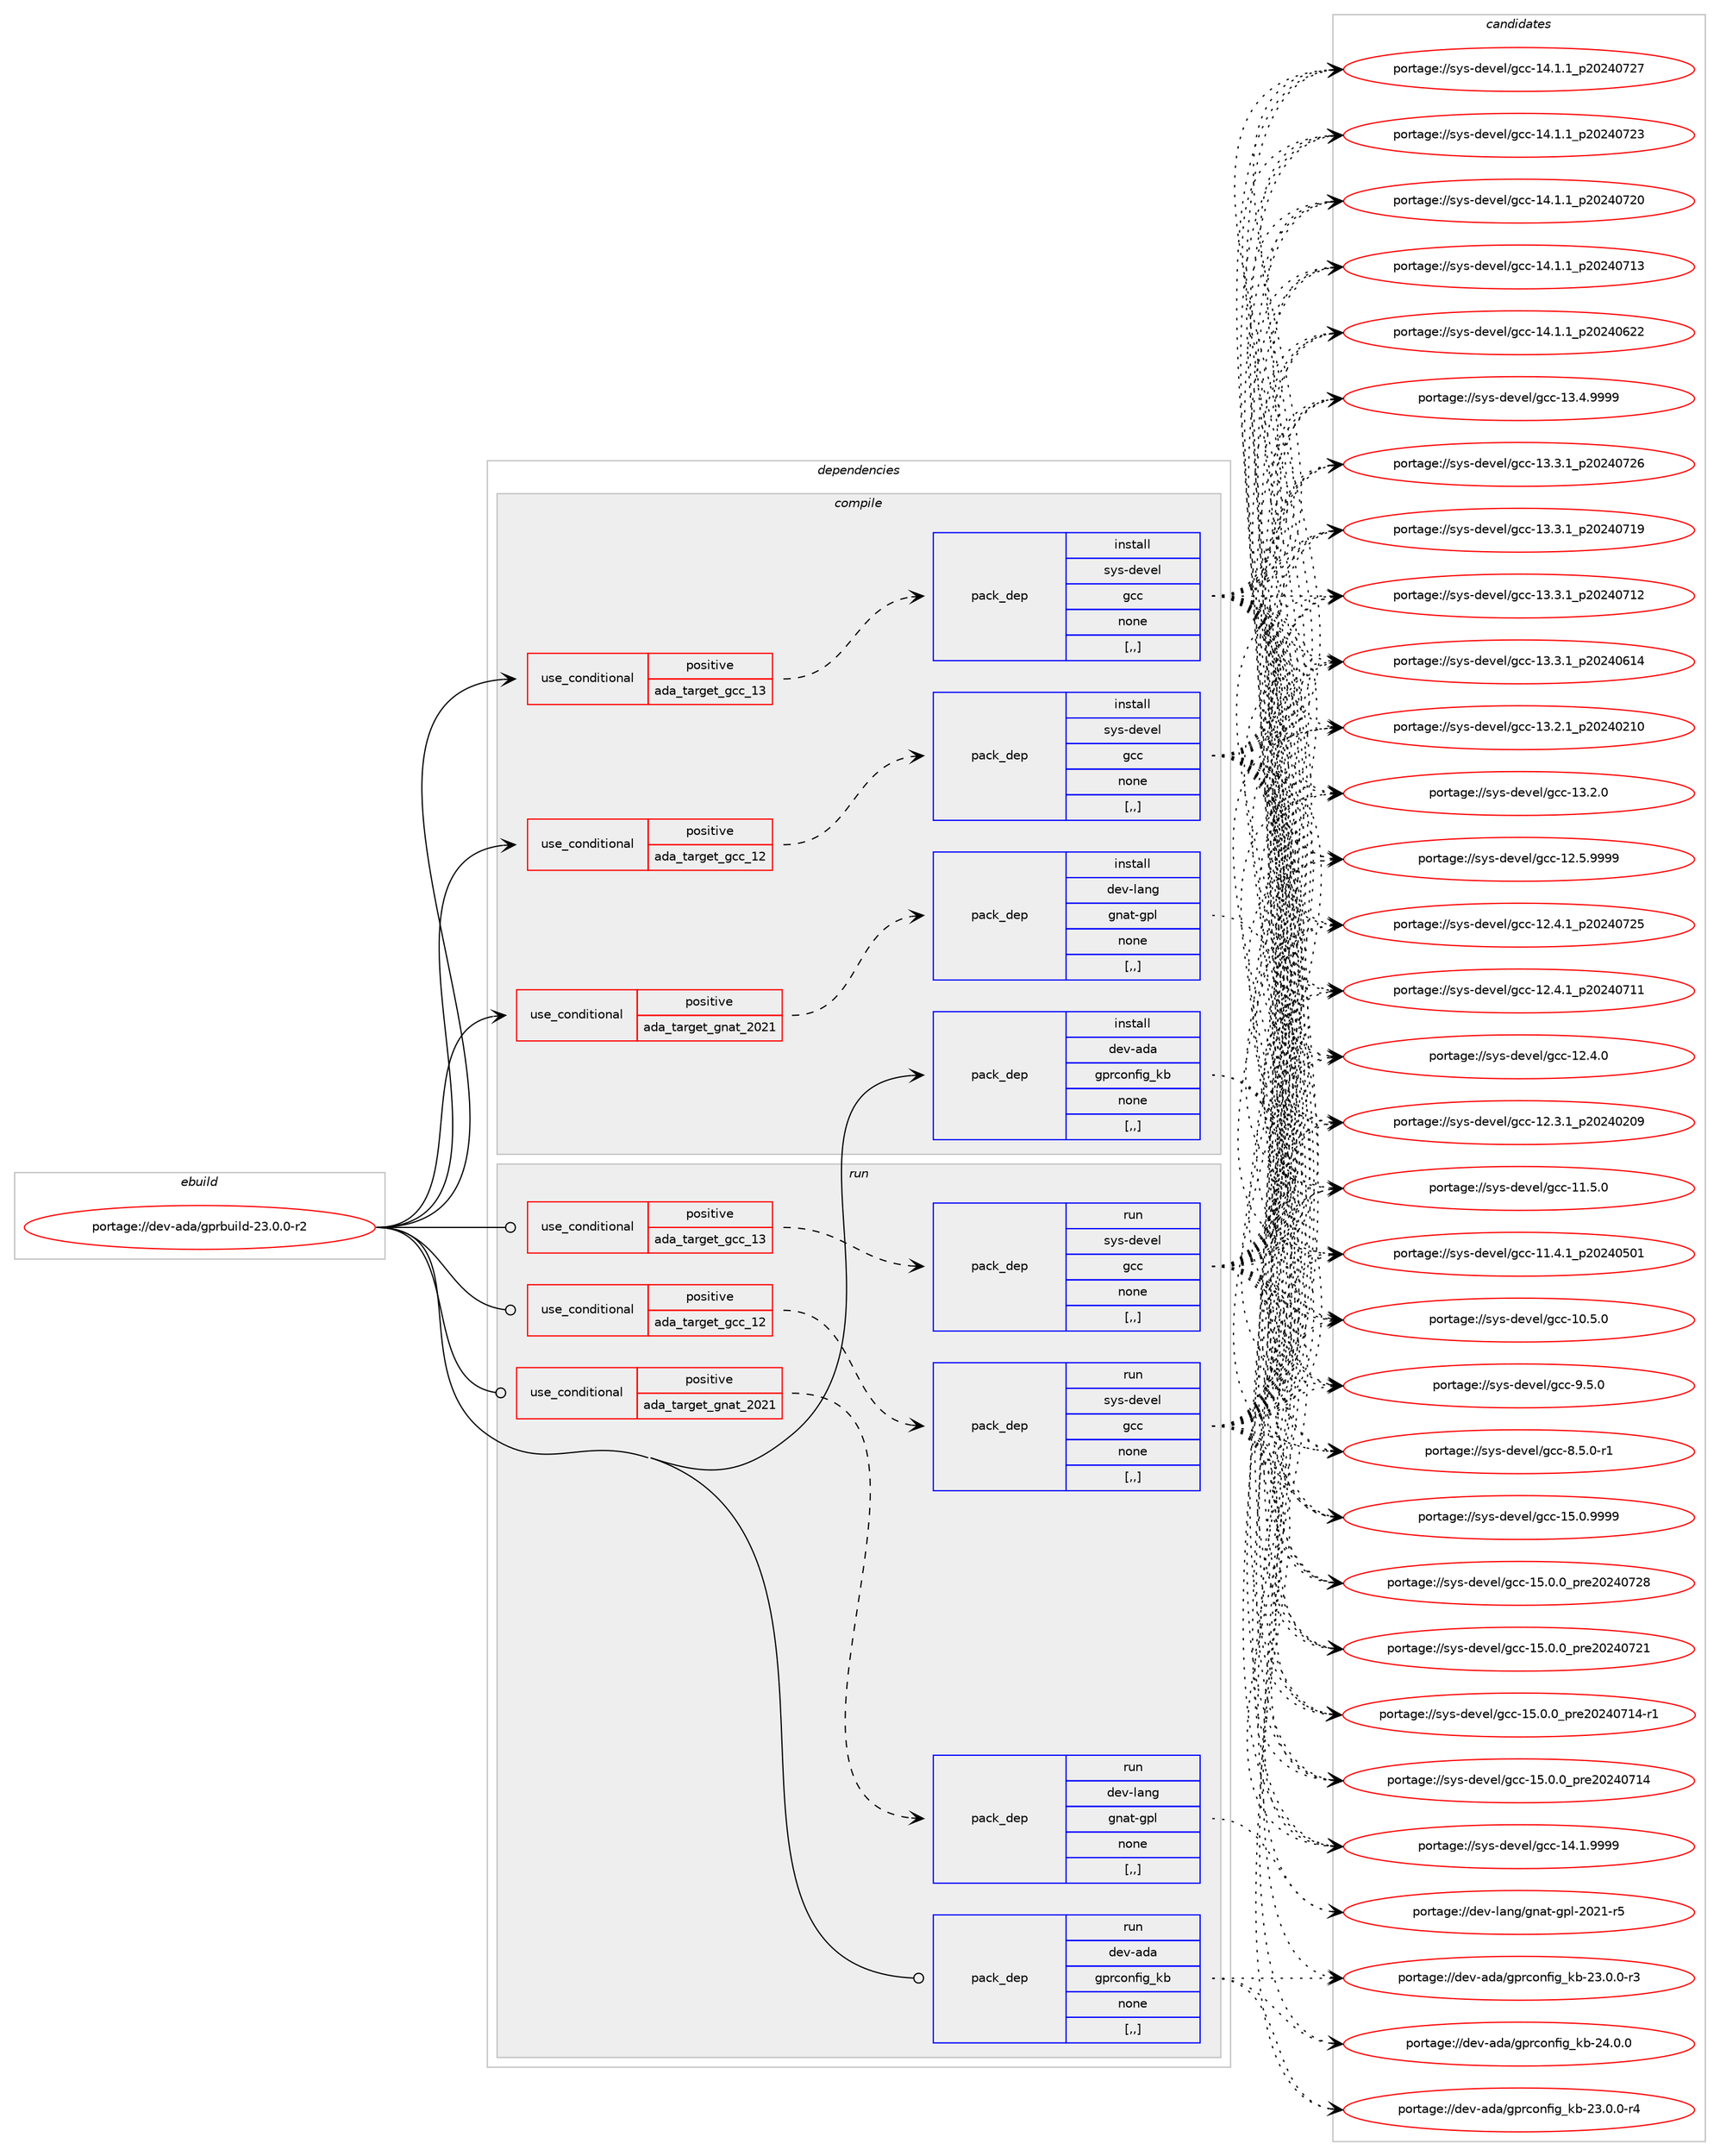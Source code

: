 digraph prolog {

# *************
# Graph options
# *************

newrank=true;
concentrate=true;
compound=true;
graph [rankdir=LR,fontname=Helvetica,fontsize=10,ranksep=1.5];#, ranksep=2.5, nodesep=0.2];
edge  [arrowhead=vee];
node  [fontname=Helvetica,fontsize=10];

# **********
# The ebuild
# **********

subgraph cluster_leftcol {
color=gray;
label=<<i>ebuild</i>>;
id [label="portage://dev-ada/gprbuild-23.0.0-r2", color=red, width=4, href="../dev-ada/gprbuild-23.0.0-r2.svg"];
}

# ****************
# The dependencies
# ****************

subgraph cluster_midcol {
color=gray;
label=<<i>dependencies</i>>;
subgraph cluster_compile {
fillcolor="#eeeeee";
style=filled;
label=<<i>compile</i>>;
subgraph cond16636 {
dependency64331 [label=<<TABLE BORDER="0" CELLBORDER="1" CELLSPACING="0" CELLPADDING="4"><TR><TD ROWSPAN="3" CELLPADDING="10">use_conditional</TD></TR><TR><TD>positive</TD></TR><TR><TD>ada_target_gcc_12</TD></TR></TABLE>>, shape=none, color=red];
subgraph pack46775 {
dependency64332 [label=<<TABLE BORDER="0" CELLBORDER="1" CELLSPACING="0" CELLPADDING="4" WIDTH="220"><TR><TD ROWSPAN="6" CELLPADDING="30">pack_dep</TD></TR><TR><TD WIDTH="110">install</TD></TR><TR><TD>sys-devel</TD></TR><TR><TD>gcc</TD></TR><TR><TD>none</TD></TR><TR><TD>[,,]</TD></TR></TABLE>>, shape=none, color=blue];
}
dependency64331:e -> dependency64332:w [weight=20,style="dashed",arrowhead="vee"];
}
id:e -> dependency64331:w [weight=20,style="solid",arrowhead="vee"];
subgraph cond16637 {
dependency64333 [label=<<TABLE BORDER="0" CELLBORDER="1" CELLSPACING="0" CELLPADDING="4"><TR><TD ROWSPAN="3" CELLPADDING="10">use_conditional</TD></TR><TR><TD>positive</TD></TR><TR><TD>ada_target_gcc_13</TD></TR></TABLE>>, shape=none, color=red];
subgraph pack46776 {
dependency64334 [label=<<TABLE BORDER="0" CELLBORDER="1" CELLSPACING="0" CELLPADDING="4" WIDTH="220"><TR><TD ROWSPAN="6" CELLPADDING="30">pack_dep</TD></TR><TR><TD WIDTH="110">install</TD></TR><TR><TD>sys-devel</TD></TR><TR><TD>gcc</TD></TR><TR><TD>none</TD></TR><TR><TD>[,,]</TD></TR></TABLE>>, shape=none, color=blue];
}
dependency64333:e -> dependency64334:w [weight=20,style="dashed",arrowhead="vee"];
}
id:e -> dependency64333:w [weight=20,style="solid",arrowhead="vee"];
subgraph cond16638 {
dependency64335 [label=<<TABLE BORDER="0" CELLBORDER="1" CELLSPACING="0" CELLPADDING="4"><TR><TD ROWSPAN="3" CELLPADDING="10">use_conditional</TD></TR><TR><TD>positive</TD></TR><TR><TD>ada_target_gnat_2021</TD></TR></TABLE>>, shape=none, color=red];
subgraph pack46777 {
dependency64336 [label=<<TABLE BORDER="0" CELLBORDER="1" CELLSPACING="0" CELLPADDING="4" WIDTH="220"><TR><TD ROWSPAN="6" CELLPADDING="30">pack_dep</TD></TR><TR><TD WIDTH="110">install</TD></TR><TR><TD>dev-lang</TD></TR><TR><TD>gnat-gpl</TD></TR><TR><TD>none</TD></TR><TR><TD>[,,]</TD></TR></TABLE>>, shape=none, color=blue];
}
dependency64335:e -> dependency64336:w [weight=20,style="dashed",arrowhead="vee"];
}
id:e -> dependency64335:w [weight=20,style="solid",arrowhead="vee"];
subgraph pack46778 {
dependency64337 [label=<<TABLE BORDER="0" CELLBORDER="1" CELLSPACING="0" CELLPADDING="4" WIDTH="220"><TR><TD ROWSPAN="6" CELLPADDING="30">pack_dep</TD></TR><TR><TD WIDTH="110">install</TD></TR><TR><TD>dev-ada</TD></TR><TR><TD>gprconfig_kb</TD></TR><TR><TD>none</TD></TR><TR><TD>[,,]</TD></TR></TABLE>>, shape=none, color=blue];
}
id:e -> dependency64337:w [weight=20,style="solid",arrowhead="vee"];
}
subgraph cluster_compileandrun {
fillcolor="#eeeeee";
style=filled;
label=<<i>compile and run</i>>;
}
subgraph cluster_run {
fillcolor="#eeeeee";
style=filled;
label=<<i>run</i>>;
subgraph cond16639 {
dependency64338 [label=<<TABLE BORDER="0" CELLBORDER="1" CELLSPACING="0" CELLPADDING="4"><TR><TD ROWSPAN="3" CELLPADDING="10">use_conditional</TD></TR><TR><TD>positive</TD></TR><TR><TD>ada_target_gcc_12</TD></TR></TABLE>>, shape=none, color=red];
subgraph pack46779 {
dependency64339 [label=<<TABLE BORDER="0" CELLBORDER="1" CELLSPACING="0" CELLPADDING="4" WIDTH="220"><TR><TD ROWSPAN="6" CELLPADDING="30">pack_dep</TD></TR><TR><TD WIDTH="110">run</TD></TR><TR><TD>sys-devel</TD></TR><TR><TD>gcc</TD></TR><TR><TD>none</TD></TR><TR><TD>[,,]</TD></TR></TABLE>>, shape=none, color=blue];
}
dependency64338:e -> dependency64339:w [weight=20,style="dashed",arrowhead="vee"];
}
id:e -> dependency64338:w [weight=20,style="solid",arrowhead="odot"];
subgraph cond16640 {
dependency64340 [label=<<TABLE BORDER="0" CELLBORDER="1" CELLSPACING="0" CELLPADDING="4"><TR><TD ROWSPAN="3" CELLPADDING="10">use_conditional</TD></TR><TR><TD>positive</TD></TR><TR><TD>ada_target_gcc_13</TD></TR></TABLE>>, shape=none, color=red];
subgraph pack46780 {
dependency64341 [label=<<TABLE BORDER="0" CELLBORDER="1" CELLSPACING="0" CELLPADDING="4" WIDTH="220"><TR><TD ROWSPAN="6" CELLPADDING="30">pack_dep</TD></TR><TR><TD WIDTH="110">run</TD></TR><TR><TD>sys-devel</TD></TR><TR><TD>gcc</TD></TR><TR><TD>none</TD></TR><TR><TD>[,,]</TD></TR></TABLE>>, shape=none, color=blue];
}
dependency64340:e -> dependency64341:w [weight=20,style="dashed",arrowhead="vee"];
}
id:e -> dependency64340:w [weight=20,style="solid",arrowhead="odot"];
subgraph cond16641 {
dependency64342 [label=<<TABLE BORDER="0" CELLBORDER="1" CELLSPACING="0" CELLPADDING="4"><TR><TD ROWSPAN="3" CELLPADDING="10">use_conditional</TD></TR><TR><TD>positive</TD></TR><TR><TD>ada_target_gnat_2021</TD></TR></TABLE>>, shape=none, color=red];
subgraph pack46781 {
dependency64343 [label=<<TABLE BORDER="0" CELLBORDER="1" CELLSPACING="0" CELLPADDING="4" WIDTH="220"><TR><TD ROWSPAN="6" CELLPADDING="30">pack_dep</TD></TR><TR><TD WIDTH="110">run</TD></TR><TR><TD>dev-lang</TD></TR><TR><TD>gnat-gpl</TD></TR><TR><TD>none</TD></TR><TR><TD>[,,]</TD></TR></TABLE>>, shape=none, color=blue];
}
dependency64342:e -> dependency64343:w [weight=20,style="dashed",arrowhead="vee"];
}
id:e -> dependency64342:w [weight=20,style="solid",arrowhead="odot"];
subgraph pack46782 {
dependency64344 [label=<<TABLE BORDER="0" CELLBORDER="1" CELLSPACING="0" CELLPADDING="4" WIDTH="220"><TR><TD ROWSPAN="6" CELLPADDING="30">pack_dep</TD></TR><TR><TD WIDTH="110">run</TD></TR><TR><TD>dev-ada</TD></TR><TR><TD>gprconfig_kb</TD></TR><TR><TD>none</TD></TR><TR><TD>[,,]</TD></TR></TABLE>>, shape=none, color=blue];
}
id:e -> dependency64344:w [weight=20,style="solid",arrowhead="odot"];
}
}

# **************
# The candidates
# **************

subgraph cluster_choices {
rank=same;
color=gray;
label=<<i>candidates</i>>;

subgraph choice46775 {
color=black;
nodesep=1;
choice1151211154510010111810110847103999945495346484657575757 [label="portage://sys-devel/gcc-15.0.9999", color=red, width=4,href="../sys-devel/gcc-15.0.9999.svg"];
choice1151211154510010111810110847103999945495346484648951121141015048505248555056 [label="portage://sys-devel/gcc-15.0.0_pre20240728", color=red, width=4,href="../sys-devel/gcc-15.0.0_pre20240728.svg"];
choice1151211154510010111810110847103999945495346484648951121141015048505248555049 [label="portage://sys-devel/gcc-15.0.0_pre20240721", color=red, width=4,href="../sys-devel/gcc-15.0.0_pre20240721.svg"];
choice11512111545100101118101108471039999454953464846489511211410150485052485549524511449 [label="portage://sys-devel/gcc-15.0.0_pre20240714-r1", color=red, width=4,href="../sys-devel/gcc-15.0.0_pre20240714-r1.svg"];
choice1151211154510010111810110847103999945495346484648951121141015048505248554952 [label="portage://sys-devel/gcc-15.0.0_pre20240714", color=red, width=4,href="../sys-devel/gcc-15.0.0_pre20240714.svg"];
choice1151211154510010111810110847103999945495246494657575757 [label="portage://sys-devel/gcc-14.1.9999", color=red, width=4,href="../sys-devel/gcc-14.1.9999.svg"];
choice1151211154510010111810110847103999945495246494649951125048505248555055 [label="portage://sys-devel/gcc-14.1.1_p20240727", color=red, width=4,href="../sys-devel/gcc-14.1.1_p20240727.svg"];
choice1151211154510010111810110847103999945495246494649951125048505248555051 [label="portage://sys-devel/gcc-14.1.1_p20240723", color=red, width=4,href="../sys-devel/gcc-14.1.1_p20240723.svg"];
choice1151211154510010111810110847103999945495246494649951125048505248555048 [label="portage://sys-devel/gcc-14.1.1_p20240720", color=red, width=4,href="../sys-devel/gcc-14.1.1_p20240720.svg"];
choice1151211154510010111810110847103999945495246494649951125048505248554951 [label="portage://sys-devel/gcc-14.1.1_p20240713", color=red, width=4,href="../sys-devel/gcc-14.1.1_p20240713.svg"];
choice1151211154510010111810110847103999945495246494649951125048505248545050 [label="portage://sys-devel/gcc-14.1.1_p20240622", color=red, width=4,href="../sys-devel/gcc-14.1.1_p20240622.svg"];
choice1151211154510010111810110847103999945495146524657575757 [label="portage://sys-devel/gcc-13.4.9999", color=red, width=4,href="../sys-devel/gcc-13.4.9999.svg"];
choice1151211154510010111810110847103999945495146514649951125048505248555054 [label="portage://sys-devel/gcc-13.3.1_p20240726", color=red, width=4,href="../sys-devel/gcc-13.3.1_p20240726.svg"];
choice1151211154510010111810110847103999945495146514649951125048505248554957 [label="portage://sys-devel/gcc-13.3.1_p20240719", color=red, width=4,href="../sys-devel/gcc-13.3.1_p20240719.svg"];
choice1151211154510010111810110847103999945495146514649951125048505248554950 [label="portage://sys-devel/gcc-13.3.1_p20240712", color=red, width=4,href="../sys-devel/gcc-13.3.1_p20240712.svg"];
choice1151211154510010111810110847103999945495146514649951125048505248544952 [label="portage://sys-devel/gcc-13.3.1_p20240614", color=red, width=4,href="../sys-devel/gcc-13.3.1_p20240614.svg"];
choice1151211154510010111810110847103999945495146504649951125048505248504948 [label="portage://sys-devel/gcc-13.2.1_p20240210", color=red, width=4,href="../sys-devel/gcc-13.2.1_p20240210.svg"];
choice1151211154510010111810110847103999945495146504648 [label="portage://sys-devel/gcc-13.2.0", color=red, width=4,href="../sys-devel/gcc-13.2.0.svg"];
choice1151211154510010111810110847103999945495046534657575757 [label="portage://sys-devel/gcc-12.5.9999", color=red, width=4,href="../sys-devel/gcc-12.5.9999.svg"];
choice1151211154510010111810110847103999945495046524649951125048505248555053 [label="portage://sys-devel/gcc-12.4.1_p20240725", color=red, width=4,href="../sys-devel/gcc-12.4.1_p20240725.svg"];
choice1151211154510010111810110847103999945495046524649951125048505248554949 [label="portage://sys-devel/gcc-12.4.1_p20240711", color=red, width=4,href="../sys-devel/gcc-12.4.1_p20240711.svg"];
choice1151211154510010111810110847103999945495046524648 [label="portage://sys-devel/gcc-12.4.0", color=red, width=4,href="../sys-devel/gcc-12.4.0.svg"];
choice1151211154510010111810110847103999945495046514649951125048505248504857 [label="portage://sys-devel/gcc-12.3.1_p20240209", color=red, width=4,href="../sys-devel/gcc-12.3.1_p20240209.svg"];
choice1151211154510010111810110847103999945494946534648 [label="portage://sys-devel/gcc-11.5.0", color=red, width=4,href="../sys-devel/gcc-11.5.0.svg"];
choice1151211154510010111810110847103999945494946524649951125048505248534849 [label="portage://sys-devel/gcc-11.4.1_p20240501", color=red, width=4,href="../sys-devel/gcc-11.4.1_p20240501.svg"];
choice1151211154510010111810110847103999945494846534648 [label="portage://sys-devel/gcc-10.5.0", color=red, width=4,href="../sys-devel/gcc-10.5.0.svg"];
choice11512111545100101118101108471039999455746534648 [label="portage://sys-devel/gcc-9.5.0", color=red, width=4,href="../sys-devel/gcc-9.5.0.svg"];
choice115121115451001011181011084710399994556465346484511449 [label="portage://sys-devel/gcc-8.5.0-r1", color=red, width=4,href="../sys-devel/gcc-8.5.0-r1.svg"];
dependency64332:e -> choice1151211154510010111810110847103999945495346484657575757:w [style=dotted,weight="100"];
dependency64332:e -> choice1151211154510010111810110847103999945495346484648951121141015048505248555056:w [style=dotted,weight="100"];
dependency64332:e -> choice1151211154510010111810110847103999945495346484648951121141015048505248555049:w [style=dotted,weight="100"];
dependency64332:e -> choice11512111545100101118101108471039999454953464846489511211410150485052485549524511449:w [style=dotted,weight="100"];
dependency64332:e -> choice1151211154510010111810110847103999945495346484648951121141015048505248554952:w [style=dotted,weight="100"];
dependency64332:e -> choice1151211154510010111810110847103999945495246494657575757:w [style=dotted,weight="100"];
dependency64332:e -> choice1151211154510010111810110847103999945495246494649951125048505248555055:w [style=dotted,weight="100"];
dependency64332:e -> choice1151211154510010111810110847103999945495246494649951125048505248555051:w [style=dotted,weight="100"];
dependency64332:e -> choice1151211154510010111810110847103999945495246494649951125048505248555048:w [style=dotted,weight="100"];
dependency64332:e -> choice1151211154510010111810110847103999945495246494649951125048505248554951:w [style=dotted,weight="100"];
dependency64332:e -> choice1151211154510010111810110847103999945495246494649951125048505248545050:w [style=dotted,weight="100"];
dependency64332:e -> choice1151211154510010111810110847103999945495146524657575757:w [style=dotted,weight="100"];
dependency64332:e -> choice1151211154510010111810110847103999945495146514649951125048505248555054:w [style=dotted,weight="100"];
dependency64332:e -> choice1151211154510010111810110847103999945495146514649951125048505248554957:w [style=dotted,weight="100"];
dependency64332:e -> choice1151211154510010111810110847103999945495146514649951125048505248554950:w [style=dotted,weight="100"];
dependency64332:e -> choice1151211154510010111810110847103999945495146514649951125048505248544952:w [style=dotted,weight="100"];
dependency64332:e -> choice1151211154510010111810110847103999945495146504649951125048505248504948:w [style=dotted,weight="100"];
dependency64332:e -> choice1151211154510010111810110847103999945495146504648:w [style=dotted,weight="100"];
dependency64332:e -> choice1151211154510010111810110847103999945495046534657575757:w [style=dotted,weight="100"];
dependency64332:e -> choice1151211154510010111810110847103999945495046524649951125048505248555053:w [style=dotted,weight="100"];
dependency64332:e -> choice1151211154510010111810110847103999945495046524649951125048505248554949:w [style=dotted,weight="100"];
dependency64332:e -> choice1151211154510010111810110847103999945495046524648:w [style=dotted,weight="100"];
dependency64332:e -> choice1151211154510010111810110847103999945495046514649951125048505248504857:w [style=dotted,weight="100"];
dependency64332:e -> choice1151211154510010111810110847103999945494946534648:w [style=dotted,weight="100"];
dependency64332:e -> choice1151211154510010111810110847103999945494946524649951125048505248534849:w [style=dotted,weight="100"];
dependency64332:e -> choice1151211154510010111810110847103999945494846534648:w [style=dotted,weight="100"];
dependency64332:e -> choice11512111545100101118101108471039999455746534648:w [style=dotted,weight="100"];
dependency64332:e -> choice115121115451001011181011084710399994556465346484511449:w [style=dotted,weight="100"];
}
subgraph choice46776 {
color=black;
nodesep=1;
choice1151211154510010111810110847103999945495346484657575757 [label="portage://sys-devel/gcc-15.0.9999", color=red, width=4,href="../sys-devel/gcc-15.0.9999.svg"];
choice1151211154510010111810110847103999945495346484648951121141015048505248555056 [label="portage://sys-devel/gcc-15.0.0_pre20240728", color=red, width=4,href="../sys-devel/gcc-15.0.0_pre20240728.svg"];
choice1151211154510010111810110847103999945495346484648951121141015048505248555049 [label="portage://sys-devel/gcc-15.0.0_pre20240721", color=red, width=4,href="../sys-devel/gcc-15.0.0_pre20240721.svg"];
choice11512111545100101118101108471039999454953464846489511211410150485052485549524511449 [label="portage://sys-devel/gcc-15.0.0_pre20240714-r1", color=red, width=4,href="../sys-devel/gcc-15.0.0_pre20240714-r1.svg"];
choice1151211154510010111810110847103999945495346484648951121141015048505248554952 [label="portage://sys-devel/gcc-15.0.0_pre20240714", color=red, width=4,href="../sys-devel/gcc-15.0.0_pre20240714.svg"];
choice1151211154510010111810110847103999945495246494657575757 [label="portage://sys-devel/gcc-14.1.9999", color=red, width=4,href="../sys-devel/gcc-14.1.9999.svg"];
choice1151211154510010111810110847103999945495246494649951125048505248555055 [label="portage://sys-devel/gcc-14.1.1_p20240727", color=red, width=4,href="../sys-devel/gcc-14.1.1_p20240727.svg"];
choice1151211154510010111810110847103999945495246494649951125048505248555051 [label="portage://sys-devel/gcc-14.1.1_p20240723", color=red, width=4,href="../sys-devel/gcc-14.1.1_p20240723.svg"];
choice1151211154510010111810110847103999945495246494649951125048505248555048 [label="portage://sys-devel/gcc-14.1.1_p20240720", color=red, width=4,href="../sys-devel/gcc-14.1.1_p20240720.svg"];
choice1151211154510010111810110847103999945495246494649951125048505248554951 [label="portage://sys-devel/gcc-14.1.1_p20240713", color=red, width=4,href="../sys-devel/gcc-14.1.1_p20240713.svg"];
choice1151211154510010111810110847103999945495246494649951125048505248545050 [label="portage://sys-devel/gcc-14.1.1_p20240622", color=red, width=4,href="../sys-devel/gcc-14.1.1_p20240622.svg"];
choice1151211154510010111810110847103999945495146524657575757 [label="portage://sys-devel/gcc-13.4.9999", color=red, width=4,href="../sys-devel/gcc-13.4.9999.svg"];
choice1151211154510010111810110847103999945495146514649951125048505248555054 [label="portage://sys-devel/gcc-13.3.1_p20240726", color=red, width=4,href="../sys-devel/gcc-13.3.1_p20240726.svg"];
choice1151211154510010111810110847103999945495146514649951125048505248554957 [label="portage://sys-devel/gcc-13.3.1_p20240719", color=red, width=4,href="../sys-devel/gcc-13.3.1_p20240719.svg"];
choice1151211154510010111810110847103999945495146514649951125048505248554950 [label="portage://sys-devel/gcc-13.3.1_p20240712", color=red, width=4,href="../sys-devel/gcc-13.3.1_p20240712.svg"];
choice1151211154510010111810110847103999945495146514649951125048505248544952 [label="portage://sys-devel/gcc-13.3.1_p20240614", color=red, width=4,href="../sys-devel/gcc-13.3.1_p20240614.svg"];
choice1151211154510010111810110847103999945495146504649951125048505248504948 [label="portage://sys-devel/gcc-13.2.1_p20240210", color=red, width=4,href="../sys-devel/gcc-13.2.1_p20240210.svg"];
choice1151211154510010111810110847103999945495146504648 [label="portage://sys-devel/gcc-13.2.0", color=red, width=4,href="../sys-devel/gcc-13.2.0.svg"];
choice1151211154510010111810110847103999945495046534657575757 [label="portage://sys-devel/gcc-12.5.9999", color=red, width=4,href="../sys-devel/gcc-12.5.9999.svg"];
choice1151211154510010111810110847103999945495046524649951125048505248555053 [label="portage://sys-devel/gcc-12.4.1_p20240725", color=red, width=4,href="../sys-devel/gcc-12.4.1_p20240725.svg"];
choice1151211154510010111810110847103999945495046524649951125048505248554949 [label="portage://sys-devel/gcc-12.4.1_p20240711", color=red, width=4,href="../sys-devel/gcc-12.4.1_p20240711.svg"];
choice1151211154510010111810110847103999945495046524648 [label="portage://sys-devel/gcc-12.4.0", color=red, width=4,href="../sys-devel/gcc-12.4.0.svg"];
choice1151211154510010111810110847103999945495046514649951125048505248504857 [label="portage://sys-devel/gcc-12.3.1_p20240209", color=red, width=4,href="../sys-devel/gcc-12.3.1_p20240209.svg"];
choice1151211154510010111810110847103999945494946534648 [label="portage://sys-devel/gcc-11.5.0", color=red, width=4,href="../sys-devel/gcc-11.5.0.svg"];
choice1151211154510010111810110847103999945494946524649951125048505248534849 [label="portage://sys-devel/gcc-11.4.1_p20240501", color=red, width=4,href="../sys-devel/gcc-11.4.1_p20240501.svg"];
choice1151211154510010111810110847103999945494846534648 [label="portage://sys-devel/gcc-10.5.0", color=red, width=4,href="../sys-devel/gcc-10.5.0.svg"];
choice11512111545100101118101108471039999455746534648 [label="portage://sys-devel/gcc-9.5.0", color=red, width=4,href="../sys-devel/gcc-9.5.0.svg"];
choice115121115451001011181011084710399994556465346484511449 [label="portage://sys-devel/gcc-8.5.0-r1", color=red, width=4,href="../sys-devel/gcc-8.5.0-r1.svg"];
dependency64334:e -> choice1151211154510010111810110847103999945495346484657575757:w [style=dotted,weight="100"];
dependency64334:e -> choice1151211154510010111810110847103999945495346484648951121141015048505248555056:w [style=dotted,weight="100"];
dependency64334:e -> choice1151211154510010111810110847103999945495346484648951121141015048505248555049:w [style=dotted,weight="100"];
dependency64334:e -> choice11512111545100101118101108471039999454953464846489511211410150485052485549524511449:w [style=dotted,weight="100"];
dependency64334:e -> choice1151211154510010111810110847103999945495346484648951121141015048505248554952:w [style=dotted,weight="100"];
dependency64334:e -> choice1151211154510010111810110847103999945495246494657575757:w [style=dotted,weight="100"];
dependency64334:e -> choice1151211154510010111810110847103999945495246494649951125048505248555055:w [style=dotted,weight="100"];
dependency64334:e -> choice1151211154510010111810110847103999945495246494649951125048505248555051:w [style=dotted,weight="100"];
dependency64334:e -> choice1151211154510010111810110847103999945495246494649951125048505248555048:w [style=dotted,weight="100"];
dependency64334:e -> choice1151211154510010111810110847103999945495246494649951125048505248554951:w [style=dotted,weight="100"];
dependency64334:e -> choice1151211154510010111810110847103999945495246494649951125048505248545050:w [style=dotted,weight="100"];
dependency64334:e -> choice1151211154510010111810110847103999945495146524657575757:w [style=dotted,weight="100"];
dependency64334:e -> choice1151211154510010111810110847103999945495146514649951125048505248555054:w [style=dotted,weight="100"];
dependency64334:e -> choice1151211154510010111810110847103999945495146514649951125048505248554957:w [style=dotted,weight="100"];
dependency64334:e -> choice1151211154510010111810110847103999945495146514649951125048505248554950:w [style=dotted,weight="100"];
dependency64334:e -> choice1151211154510010111810110847103999945495146514649951125048505248544952:w [style=dotted,weight="100"];
dependency64334:e -> choice1151211154510010111810110847103999945495146504649951125048505248504948:w [style=dotted,weight="100"];
dependency64334:e -> choice1151211154510010111810110847103999945495146504648:w [style=dotted,weight="100"];
dependency64334:e -> choice1151211154510010111810110847103999945495046534657575757:w [style=dotted,weight="100"];
dependency64334:e -> choice1151211154510010111810110847103999945495046524649951125048505248555053:w [style=dotted,weight="100"];
dependency64334:e -> choice1151211154510010111810110847103999945495046524649951125048505248554949:w [style=dotted,weight="100"];
dependency64334:e -> choice1151211154510010111810110847103999945495046524648:w [style=dotted,weight="100"];
dependency64334:e -> choice1151211154510010111810110847103999945495046514649951125048505248504857:w [style=dotted,weight="100"];
dependency64334:e -> choice1151211154510010111810110847103999945494946534648:w [style=dotted,weight="100"];
dependency64334:e -> choice1151211154510010111810110847103999945494946524649951125048505248534849:w [style=dotted,weight="100"];
dependency64334:e -> choice1151211154510010111810110847103999945494846534648:w [style=dotted,weight="100"];
dependency64334:e -> choice11512111545100101118101108471039999455746534648:w [style=dotted,weight="100"];
dependency64334:e -> choice115121115451001011181011084710399994556465346484511449:w [style=dotted,weight="100"];
}
subgraph choice46777 {
color=black;
nodesep=1;
choice100101118451089711010347103110971164510311210845504850494511453 [label="portage://dev-lang/gnat-gpl-2021-r5", color=red, width=4,href="../dev-lang/gnat-gpl-2021-r5.svg"];
dependency64336:e -> choice100101118451089711010347103110971164510311210845504850494511453:w [style=dotted,weight="100"];
}
subgraph choice46778 {
color=black;
nodesep=1;
choice1001011184597100974710311211499111110102105103951079845505246484648 [label="portage://dev-ada/gprconfig_kb-24.0.0", color=red, width=4,href="../dev-ada/gprconfig_kb-24.0.0.svg"];
choice10010111845971009747103112114991111101021051039510798455051464846484511452 [label="portage://dev-ada/gprconfig_kb-23.0.0-r4", color=red, width=4,href="../dev-ada/gprconfig_kb-23.0.0-r4.svg"];
choice10010111845971009747103112114991111101021051039510798455051464846484511451 [label="portage://dev-ada/gprconfig_kb-23.0.0-r3", color=red, width=4,href="../dev-ada/gprconfig_kb-23.0.0-r3.svg"];
dependency64337:e -> choice1001011184597100974710311211499111110102105103951079845505246484648:w [style=dotted,weight="100"];
dependency64337:e -> choice10010111845971009747103112114991111101021051039510798455051464846484511452:w [style=dotted,weight="100"];
dependency64337:e -> choice10010111845971009747103112114991111101021051039510798455051464846484511451:w [style=dotted,weight="100"];
}
subgraph choice46779 {
color=black;
nodesep=1;
choice1151211154510010111810110847103999945495346484657575757 [label="portage://sys-devel/gcc-15.0.9999", color=red, width=4,href="../sys-devel/gcc-15.0.9999.svg"];
choice1151211154510010111810110847103999945495346484648951121141015048505248555056 [label="portage://sys-devel/gcc-15.0.0_pre20240728", color=red, width=4,href="../sys-devel/gcc-15.0.0_pre20240728.svg"];
choice1151211154510010111810110847103999945495346484648951121141015048505248555049 [label="portage://sys-devel/gcc-15.0.0_pre20240721", color=red, width=4,href="../sys-devel/gcc-15.0.0_pre20240721.svg"];
choice11512111545100101118101108471039999454953464846489511211410150485052485549524511449 [label="portage://sys-devel/gcc-15.0.0_pre20240714-r1", color=red, width=4,href="../sys-devel/gcc-15.0.0_pre20240714-r1.svg"];
choice1151211154510010111810110847103999945495346484648951121141015048505248554952 [label="portage://sys-devel/gcc-15.0.0_pre20240714", color=red, width=4,href="../sys-devel/gcc-15.0.0_pre20240714.svg"];
choice1151211154510010111810110847103999945495246494657575757 [label="portage://sys-devel/gcc-14.1.9999", color=red, width=4,href="../sys-devel/gcc-14.1.9999.svg"];
choice1151211154510010111810110847103999945495246494649951125048505248555055 [label="portage://sys-devel/gcc-14.1.1_p20240727", color=red, width=4,href="../sys-devel/gcc-14.1.1_p20240727.svg"];
choice1151211154510010111810110847103999945495246494649951125048505248555051 [label="portage://sys-devel/gcc-14.1.1_p20240723", color=red, width=4,href="../sys-devel/gcc-14.1.1_p20240723.svg"];
choice1151211154510010111810110847103999945495246494649951125048505248555048 [label="portage://sys-devel/gcc-14.1.1_p20240720", color=red, width=4,href="../sys-devel/gcc-14.1.1_p20240720.svg"];
choice1151211154510010111810110847103999945495246494649951125048505248554951 [label="portage://sys-devel/gcc-14.1.1_p20240713", color=red, width=4,href="../sys-devel/gcc-14.1.1_p20240713.svg"];
choice1151211154510010111810110847103999945495246494649951125048505248545050 [label="portage://sys-devel/gcc-14.1.1_p20240622", color=red, width=4,href="../sys-devel/gcc-14.1.1_p20240622.svg"];
choice1151211154510010111810110847103999945495146524657575757 [label="portage://sys-devel/gcc-13.4.9999", color=red, width=4,href="../sys-devel/gcc-13.4.9999.svg"];
choice1151211154510010111810110847103999945495146514649951125048505248555054 [label="portage://sys-devel/gcc-13.3.1_p20240726", color=red, width=4,href="../sys-devel/gcc-13.3.1_p20240726.svg"];
choice1151211154510010111810110847103999945495146514649951125048505248554957 [label="portage://sys-devel/gcc-13.3.1_p20240719", color=red, width=4,href="../sys-devel/gcc-13.3.1_p20240719.svg"];
choice1151211154510010111810110847103999945495146514649951125048505248554950 [label="portage://sys-devel/gcc-13.3.1_p20240712", color=red, width=4,href="../sys-devel/gcc-13.3.1_p20240712.svg"];
choice1151211154510010111810110847103999945495146514649951125048505248544952 [label="portage://sys-devel/gcc-13.3.1_p20240614", color=red, width=4,href="../sys-devel/gcc-13.3.1_p20240614.svg"];
choice1151211154510010111810110847103999945495146504649951125048505248504948 [label="portage://sys-devel/gcc-13.2.1_p20240210", color=red, width=4,href="../sys-devel/gcc-13.2.1_p20240210.svg"];
choice1151211154510010111810110847103999945495146504648 [label="portage://sys-devel/gcc-13.2.0", color=red, width=4,href="../sys-devel/gcc-13.2.0.svg"];
choice1151211154510010111810110847103999945495046534657575757 [label="portage://sys-devel/gcc-12.5.9999", color=red, width=4,href="../sys-devel/gcc-12.5.9999.svg"];
choice1151211154510010111810110847103999945495046524649951125048505248555053 [label="portage://sys-devel/gcc-12.4.1_p20240725", color=red, width=4,href="../sys-devel/gcc-12.4.1_p20240725.svg"];
choice1151211154510010111810110847103999945495046524649951125048505248554949 [label="portage://sys-devel/gcc-12.4.1_p20240711", color=red, width=4,href="../sys-devel/gcc-12.4.1_p20240711.svg"];
choice1151211154510010111810110847103999945495046524648 [label="portage://sys-devel/gcc-12.4.0", color=red, width=4,href="../sys-devel/gcc-12.4.0.svg"];
choice1151211154510010111810110847103999945495046514649951125048505248504857 [label="portage://sys-devel/gcc-12.3.1_p20240209", color=red, width=4,href="../sys-devel/gcc-12.3.1_p20240209.svg"];
choice1151211154510010111810110847103999945494946534648 [label="portage://sys-devel/gcc-11.5.0", color=red, width=4,href="../sys-devel/gcc-11.5.0.svg"];
choice1151211154510010111810110847103999945494946524649951125048505248534849 [label="portage://sys-devel/gcc-11.4.1_p20240501", color=red, width=4,href="../sys-devel/gcc-11.4.1_p20240501.svg"];
choice1151211154510010111810110847103999945494846534648 [label="portage://sys-devel/gcc-10.5.0", color=red, width=4,href="../sys-devel/gcc-10.5.0.svg"];
choice11512111545100101118101108471039999455746534648 [label="portage://sys-devel/gcc-9.5.0", color=red, width=4,href="../sys-devel/gcc-9.5.0.svg"];
choice115121115451001011181011084710399994556465346484511449 [label="portage://sys-devel/gcc-8.5.0-r1", color=red, width=4,href="../sys-devel/gcc-8.5.0-r1.svg"];
dependency64339:e -> choice1151211154510010111810110847103999945495346484657575757:w [style=dotted,weight="100"];
dependency64339:e -> choice1151211154510010111810110847103999945495346484648951121141015048505248555056:w [style=dotted,weight="100"];
dependency64339:e -> choice1151211154510010111810110847103999945495346484648951121141015048505248555049:w [style=dotted,weight="100"];
dependency64339:e -> choice11512111545100101118101108471039999454953464846489511211410150485052485549524511449:w [style=dotted,weight="100"];
dependency64339:e -> choice1151211154510010111810110847103999945495346484648951121141015048505248554952:w [style=dotted,weight="100"];
dependency64339:e -> choice1151211154510010111810110847103999945495246494657575757:w [style=dotted,weight="100"];
dependency64339:e -> choice1151211154510010111810110847103999945495246494649951125048505248555055:w [style=dotted,weight="100"];
dependency64339:e -> choice1151211154510010111810110847103999945495246494649951125048505248555051:w [style=dotted,weight="100"];
dependency64339:e -> choice1151211154510010111810110847103999945495246494649951125048505248555048:w [style=dotted,weight="100"];
dependency64339:e -> choice1151211154510010111810110847103999945495246494649951125048505248554951:w [style=dotted,weight="100"];
dependency64339:e -> choice1151211154510010111810110847103999945495246494649951125048505248545050:w [style=dotted,weight="100"];
dependency64339:e -> choice1151211154510010111810110847103999945495146524657575757:w [style=dotted,weight="100"];
dependency64339:e -> choice1151211154510010111810110847103999945495146514649951125048505248555054:w [style=dotted,weight="100"];
dependency64339:e -> choice1151211154510010111810110847103999945495146514649951125048505248554957:w [style=dotted,weight="100"];
dependency64339:e -> choice1151211154510010111810110847103999945495146514649951125048505248554950:w [style=dotted,weight="100"];
dependency64339:e -> choice1151211154510010111810110847103999945495146514649951125048505248544952:w [style=dotted,weight="100"];
dependency64339:e -> choice1151211154510010111810110847103999945495146504649951125048505248504948:w [style=dotted,weight="100"];
dependency64339:e -> choice1151211154510010111810110847103999945495146504648:w [style=dotted,weight="100"];
dependency64339:e -> choice1151211154510010111810110847103999945495046534657575757:w [style=dotted,weight="100"];
dependency64339:e -> choice1151211154510010111810110847103999945495046524649951125048505248555053:w [style=dotted,weight="100"];
dependency64339:e -> choice1151211154510010111810110847103999945495046524649951125048505248554949:w [style=dotted,weight="100"];
dependency64339:e -> choice1151211154510010111810110847103999945495046524648:w [style=dotted,weight="100"];
dependency64339:e -> choice1151211154510010111810110847103999945495046514649951125048505248504857:w [style=dotted,weight="100"];
dependency64339:e -> choice1151211154510010111810110847103999945494946534648:w [style=dotted,weight="100"];
dependency64339:e -> choice1151211154510010111810110847103999945494946524649951125048505248534849:w [style=dotted,weight="100"];
dependency64339:e -> choice1151211154510010111810110847103999945494846534648:w [style=dotted,weight="100"];
dependency64339:e -> choice11512111545100101118101108471039999455746534648:w [style=dotted,weight="100"];
dependency64339:e -> choice115121115451001011181011084710399994556465346484511449:w [style=dotted,weight="100"];
}
subgraph choice46780 {
color=black;
nodesep=1;
choice1151211154510010111810110847103999945495346484657575757 [label="portage://sys-devel/gcc-15.0.9999", color=red, width=4,href="../sys-devel/gcc-15.0.9999.svg"];
choice1151211154510010111810110847103999945495346484648951121141015048505248555056 [label="portage://sys-devel/gcc-15.0.0_pre20240728", color=red, width=4,href="../sys-devel/gcc-15.0.0_pre20240728.svg"];
choice1151211154510010111810110847103999945495346484648951121141015048505248555049 [label="portage://sys-devel/gcc-15.0.0_pre20240721", color=red, width=4,href="../sys-devel/gcc-15.0.0_pre20240721.svg"];
choice11512111545100101118101108471039999454953464846489511211410150485052485549524511449 [label="portage://sys-devel/gcc-15.0.0_pre20240714-r1", color=red, width=4,href="../sys-devel/gcc-15.0.0_pre20240714-r1.svg"];
choice1151211154510010111810110847103999945495346484648951121141015048505248554952 [label="portage://sys-devel/gcc-15.0.0_pre20240714", color=red, width=4,href="../sys-devel/gcc-15.0.0_pre20240714.svg"];
choice1151211154510010111810110847103999945495246494657575757 [label="portage://sys-devel/gcc-14.1.9999", color=red, width=4,href="../sys-devel/gcc-14.1.9999.svg"];
choice1151211154510010111810110847103999945495246494649951125048505248555055 [label="portage://sys-devel/gcc-14.1.1_p20240727", color=red, width=4,href="../sys-devel/gcc-14.1.1_p20240727.svg"];
choice1151211154510010111810110847103999945495246494649951125048505248555051 [label="portage://sys-devel/gcc-14.1.1_p20240723", color=red, width=4,href="../sys-devel/gcc-14.1.1_p20240723.svg"];
choice1151211154510010111810110847103999945495246494649951125048505248555048 [label="portage://sys-devel/gcc-14.1.1_p20240720", color=red, width=4,href="../sys-devel/gcc-14.1.1_p20240720.svg"];
choice1151211154510010111810110847103999945495246494649951125048505248554951 [label="portage://sys-devel/gcc-14.1.1_p20240713", color=red, width=4,href="../sys-devel/gcc-14.1.1_p20240713.svg"];
choice1151211154510010111810110847103999945495246494649951125048505248545050 [label="portage://sys-devel/gcc-14.1.1_p20240622", color=red, width=4,href="../sys-devel/gcc-14.1.1_p20240622.svg"];
choice1151211154510010111810110847103999945495146524657575757 [label="portage://sys-devel/gcc-13.4.9999", color=red, width=4,href="../sys-devel/gcc-13.4.9999.svg"];
choice1151211154510010111810110847103999945495146514649951125048505248555054 [label="portage://sys-devel/gcc-13.3.1_p20240726", color=red, width=4,href="../sys-devel/gcc-13.3.1_p20240726.svg"];
choice1151211154510010111810110847103999945495146514649951125048505248554957 [label="portage://sys-devel/gcc-13.3.1_p20240719", color=red, width=4,href="../sys-devel/gcc-13.3.1_p20240719.svg"];
choice1151211154510010111810110847103999945495146514649951125048505248554950 [label="portage://sys-devel/gcc-13.3.1_p20240712", color=red, width=4,href="../sys-devel/gcc-13.3.1_p20240712.svg"];
choice1151211154510010111810110847103999945495146514649951125048505248544952 [label="portage://sys-devel/gcc-13.3.1_p20240614", color=red, width=4,href="../sys-devel/gcc-13.3.1_p20240614.svg"];
choice1151211154510010111810110847103999945495146504649951125048505248504948 [label="portage://sys-devel/gcc-13.2.1_p20240210", color=red, width=4,href="../sys-devel/gcc-13.2.1_p20240210.svg"];
choice1151211154510010111810110847103999945495146504648 [label="portage://sys-devel/gcc-13.2.0", color=red, width=4,href="../sys-devel/gcc-13.2.0.svg"];
choice1151211154510010111810110847103999945495046534657575757 [label="portage://sys-devel/gcc-12.5.9999", color=red, width=4,href="../sys-devel/gcc-12.5.9999.svg"];
choice1151211154510010111810110847103999945495046524649951125048505248555053 [label="portage://sys-devel/gcc-12.4.1_p20240725", color=red, width=4,href="../sys-devel/gcc-12.4.1_p20240725.svg"];
choice1151211154510010111810110847103999945495046524649951125048505248554949 [label="portage://sys-devel/gcc-12.4.1_p20240711", color=red, width=4,href="../sys-devel/gcc-12.4.1_p20240711.svg"];
choice1151211154510010111810110847103999945495046524648 [label="portage://sys-devel/gcc-12.4.0", color=red, width=4,href="../sys-devel/gcc-12.4.0.svg"];
choice1151211154510010111810110847103999945495046514649951125048505248504857 [label="portage://sys-devel/gcc-12.3.1_p20240209", color=red, width=4,href="../sys-devel/gcc-12.3.1_p20240209.svg"];
choice1151211154510010111810110847103999945494946534648 [label="portage://sys-devel/gcc-11.5.0", color=red, width=4,href="../sys-devel/gcc-11.5.0.svg"];
choice1151211154510010111810110847103999945494946524649951125048505248534849 [label="portage://sys-devel/gcc-11.4.1_p20240501", color=red, width=4,href="../sys-devel/gcc-11.4.1_p20240501.svg"];
choice1151211154510010111810110847103999945494846534648 [label="portage://sys-devel/gcc-10.5.0", color=red, width=4,href="../sys-devel/gcc-10.5.0.svg"];
choice11512111545100101118101108471039999455746534648 [label="portage://sys-devel/gcc-9.5.0", color=red, width=4,href="../sys-devel/gcc-9.5.0.svg"];
choice115121115451001011181011084710399994556465346484511449 [label="portage://sys-devel/gcc-8.5.0-r1", color=red, width=4,href="../sys-devel/gcc-8.5.0-r1.svg"];
dependency64341:e -> choice1151211154510010111810110847103999945495346484657575757:w [style=dotted,weight="100"];
dependency64341:e -> choice1151211154510010111810110847103999945495346484648951121141015048505248555056:w [style=dotted,weight="100"];
dependency64341:e -> choice1151211154510010111810110847103999945495346484648951121141015048505248555049:w [style=dotted,weight="100"];
dependency64341:e -> choice11512111545100101118101108471039999454953464846489511211410150485052485549524511449:w [style=dotted,weight="100"];
dependency64341:e -> choice1151211154510010111810110847103999945495346484648951121141015048505248554952:w [style=dotted,weight="100"];
dependency64341:e -> choice1151211154510010111810110847103999945495246494657575757:w [style=dotted,weight="100"];
dependency64341:e -> choice1151211154510010111810110847103999945495246494649951125048505248555055:w [style=dotted,weight="100"];
dependency64341:e -> choice1151211154510010111810110847103999945495246494649951125048505248555051:w [style=dotted,weight="100"];
dependency64341:e -> choice1151211154510010111810110847103999945495246494649951125048505248555048:w [style=dotted,weight="100"];
dependency64341:e -> choice1151211154510010111810110847103999945495246494649951125048505248554951:w [style=dotted,weight="100"];
dependency64341:e -> choice1151211154510010111810110847103999945495246494649951125048505248545050:w [style=dotted,weight="100"];
dependency64341:e -> choice1151211154510010111810110847103999945495146524657575757:w [style=dotted,weight="100"];
dependency64341:e -> choice1151211154510010111810110847103999945495146514649951125048505248555054:w [style=dotted,weight="100"];
dependency64341:e -> choice1151211154510010111810110847103999945495146514649951125048505248554957:w [style=dotted,weight="100"];
dependency64341:e -> choice1151211154510010111810110847103999945495146514649951125048505248554950:w [style=dotted,weight="100"];
dependency64341:e -> choice1151211154510010111810110847103999945495146514649951125048505248544952:w [style=dotted,weight="100"];
dependency64341:e -> choice1151211154510010111810110847103999945495146504649951125048505248504948:w [style=dotted,weight="100"];
dependency64341:e -> choice1151211154510010111810110847103999945495146504648:w [style=dotted,weight="100"];
dependency64341:e -> choice1151211154510010111810110847103999945495046534657575757:w [style=dotted,weight="100"];
dependency64341:e -> choice1151211154510010111810110847103999945495046524649951125048505248555053:w [style=dotted,weight="100"];
dependency64341:e -> choice1151211154510010111810110847103999945495046524649951125048505248554949:w [style=dotted,weight="100"];
dependency64341:e -> choice1151211154510010111810110847103999945495046524648:w [style=dotted,weight="100"];
dependency64341:e -> choice1151211154510010111810110847103999945495046514649951125048505248504857:w [style=dotted,weight="100"];
dependency64341:e -> choice1151211154510010111810110847103999945494946534648:w [style=dotted,weight="100"];
dependency64341:e -> choice1151211154510010111810110847103999945494946524649951125048505248534849:w [style=dotted,weight="100"];
dependency64341:e -> choice1151211154510010111810110847103999945494846534648:w [style=dotted,weight="100"];
dependency64341:e -> choice11512111545100101118101108471039999455746534648:w [style=dotted,weight="100"];
dependency64341:e -> choice115121115451001011181011084710399994556465346484511449:w [style=dotted,weight="100"];
}
subgraph choice46781 {
color=black;
nodesep=1;
choice100101118451089711010347103110971164510311210845504850494511453 [label="portage://dev-lang/gnat-gpl-2021-r5", color=red, width=4,href="../dev-lang/gnat-gpl-2021-r5.svg"];
dependency64343:e -> choice100101118451089711010347103110971164510311210845504850494511453:w [style=dotted,weight="100"];
}
subgraph choice46782 {
color=black;
nodesep=1;
choice1001011184597100974710311211499111110102105103951079845505246484648 [label="portage://dev-ada/gprconfig_kb-24.0.0", color=red, width=4,href="../dev-ada/gprconfig_kb-24.0.0.svg"];
choice10010111845971009747103112114991111101021051039510798455051464846484511452 [label="portage://dev-ada/gprconfig_kb-23.0.0-r4", color=red, width=4,href="../dev-ada/gprconfig_kb-23.0.0-r4.svg"];
choice10010111845971009747103112114991111101021051039510798455051464846484511451 [label="portage://dev-ada/gprconfig_kb-23.0.0-r3", color=red, width=4,href="../dev-ada/gprconfig_kb-23.0.0-r3.svg"];
dependency64344:e -> choice1001011184597100974710311211499111110102105103951079845505246484648:w [style=dotted,weight="100"];
dependency64344:e -> choice10010111845971009747103112114991111101021051039510798455051464846484511452:w [style=dotted,weight="100"];
dependency64344:e -> choice10010111845971009747103112114991111101021051039510798455051464846484511451:w [style=dotted,weight="100"];
}
}

}
